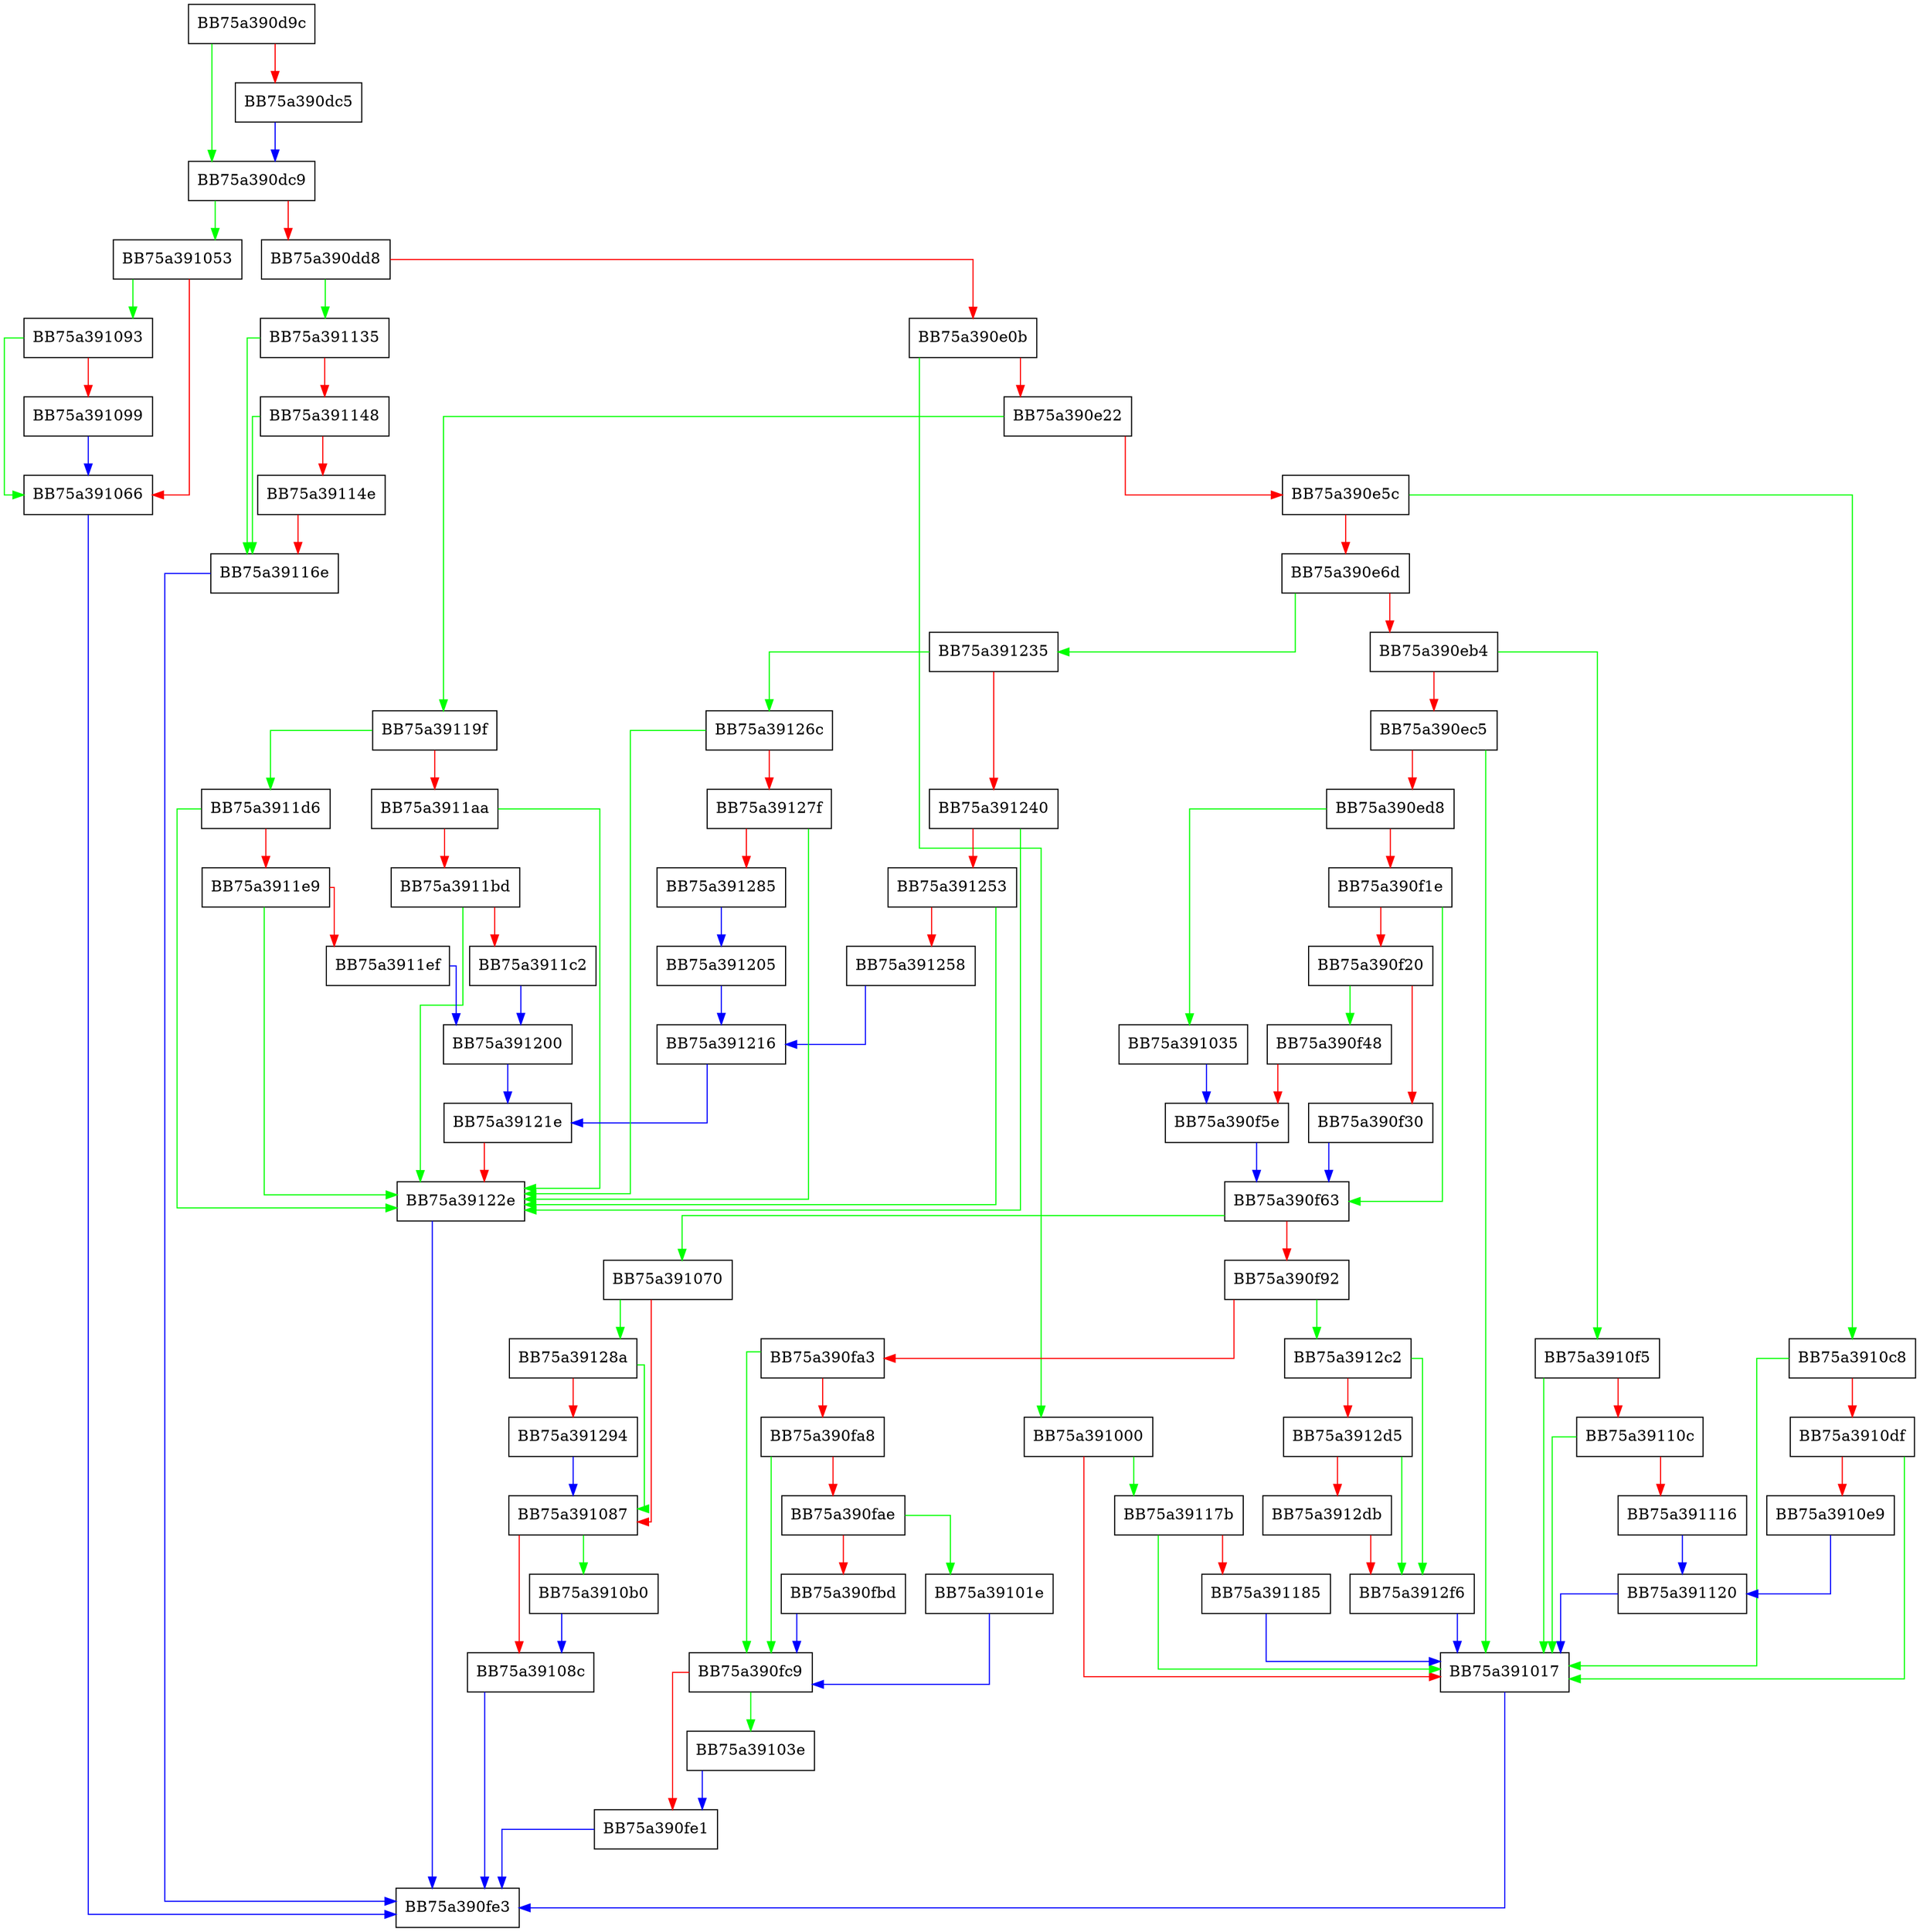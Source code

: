 digraph GetProcessStartParams {
  node [shape="box"];
  graph [splines=ortho];
  BB75a390d9c -> BB75a390dc9 [color="green"];
  BB75a390d9c -> BB75a390dc5 [color="red"];
  BB75a390dc5 -> BB75a390dc9 [color="blue"];
  BB75a390dc9 -> BB75a391053 [color="green"];
  BB75a390dc9 -> BB75a390dd8 [color="red"];
  BB75a390dd8 -> BB75a391135 [color="green"];
  BB75a390dd8 -> BB75a390e0b [color="red"];
  BB75a390e0b -> BB75a391000 [color="green"];
  BB75a390e0b -> BB75a390e22 [color="red"];
  BB75a390e22 -> BB75a39119f [color="green"];
  BB75a390e22 -> BB75a390e5c [color="red"];
  BB75a390e5c -> BB75a3910c8 [color="green"];
  BB75a390e5c -> BB75a390e6d [color="red"];
  BB75a390e6d -> BB75a391235 [color="green"];
  BB75a390e6d -> BB75a390eb4 [color="red"];
  BB75a390eb4 -> BB75a3910f5 [color="green"];
  BB75a390eb4 -> BB75a390ec5 [color="red"];
  BB75a390ec5 -> BB75a391017 [color="green"];
  BB75a390ec5 -> BB75a390ed8 [color="red"];
  BB75a390ed8 -> BB75a391035 [color="green"];
  BB75a390ed8 -> BB75a390f1e [color="red"];
  BB75a390f1e -> BB75a390f63 [color="green"];
  BB75a390f1e -> BB75a390f20 [color="red"];
  BB75a390f20 -> BB75a390f48 [color="green"];
  BB75a390f20 -> BB75a390f30 [color="red"];
  BB75a390f30 -> BB75a390f63 [color="blue"];
  BB75a390f48 -> BB75a390f5e [color="red"];
  BB75a390f5e -> BB75a390f63 [color="blue"];
  BB75a390f63 -> BB75a391070 [color="green"];
  BB75a390f63 -> BB75a390f92 [color="red"];
  BB75a390f92 -> BB75a3912c2 [color="green"];
  BB75a390f92 -> BB75a390fa3 [color="red"];
  BB75a390fa3 -> BB75a390fc9 [color="green"];
  BB75a390fa3 -> BB75a390fa8 [color="red"];
  BB75a390fa8 -> BB75a390fc9 [color="green"];
  BB75a390fa8 -> BB75a390fae [color="red"];
  BB75a390fae -> BB75a39101e [color="green"];
  BB75a390fae -> BB75a390fbd [color="red"];
  BB75a390fbd -> BB75a390fc9 [color="blue"];
  BB75a390fc9 -> BB75a39103e [color="green"];
  BB75a390fc9 -> BB75a390fe1 [color="red"];
  BB75a390fe1 -> BB75a390fe3 [color="blue"];
  BB75a391000 -> BB75a39117b [color="green"];
  BB75a391000 -> BB75a391017 [color="red"];
  BB75a391017 -> BB75a390fe3 [color="blue"];
  BB75a39101e -> BB75a390fc9 [color="blue"];
  BB75a391035 -> BB75a390f5e [color="blue"];
  BB75a39103e -> BB75a390fe1 [color="blue"];
  BB75a391053 -> BB75a391093 [color="green"];
  BB75a391053 -> BB75a391066 [color="red"];
  BB75a391066 -> BB75a390fe3 [color="blue"];
  BB75a391070 -> BB75a39128a [color="green"];
  BB75a391070 -> BB75a391087 [color="red"];
  BB75a391087 -> BB75a3910b0 [color="green"];
  BB75a391087 -> BB75a39108c [color="red"];
  BB75a39108c -> BB75a390fe3 [color="blue"];
  BB75a391093 -> BB75a391066 [color="green"];
  BB75a391093 -> BB75a391099 [color="red"];
  BB75a391099 -> BB75a391066 [color="blue"];
  BB75a3910b0 -> BB75a39108c [color="blue"];
  BB75a3910c8 -> BB75a391017 [color="green"];
  BB75a3910c8 -> BB75a3910df [color="red"];
  BB75a3910df -> BB75a391017 [color="green"];
  BB75a3910df -> BB75a3910e9 [color="red"];
  BB75a3910e9 -> BB75a391120 [color="blue"];
  BB75a3910f5 -> BB75a391017 [color="green"];
  BB75a3910f5 -> BB75a39110c [color="red"];
  BB75a39110c -> BB75a391017 [color="green"];
  BB75a39110c -> BB75a391116 [color="red"];
  BB75a391116 -> BB75a391120 [color="blue"];
  BB75a391120 -> BB75a391017 [color="blue"];
  BB75a391135 -> BB75a39116e [color="green"];
  BB75a391135 -> BB75a391148 [color="red"];
  BB75a391148 -> BB75a39116e [color="green"];
  BB75a391148 -> BB75a39114e [color="red"];
  BB75a39114e -> BB75a39116e [color="red"];
  BB75a39116e -> BB75a390fe3 [color="blue"];
  BB75a39117b -> BB75a391017 [color="green"];
  BB75a39117b -> BB75a391185 [color="red"];
  BB75a391185 -> BB75a391017 [color="blue"];
  BB75a39119f -> BB75a3911d6 [color="green"];
  BB75a39119f -> BB75a3911aa [color="red"];
  BB75a3911aa -> BB75a39122e [color="green"];
  BB75a3911aa -> BB75a3911bd [color="red"];
  BB75a3911bd -> BB75a39122e [color="green"];
  BB75a3911bd -> BB75a3911c2 [color="red"];
  BB75a3911c2 -> BB75a391200 [color="blue"];
  BB75a3911d6 -> BB75a39122e [color="green"];
  BB75a3911d6 -> BB75a3911e9 [color="red"];
  BB75a3911e9 -> BB75a39122e [color="green"];
  BB75a3911e9 -> BB75a3911ef [color="red"];
  BB75a3911ef -> BB75a391200 [color="blue"];
  BB75a391200 -> BB75a39121e [color="blue"];
  BB75a391205 -> BB75a391216 [color="blue"];
  BB75a391216 -> BB75a39121e [color="blue"];
  BB75a39121e -> BB75a39122e [color="red"];
  BB75a39122e -> BB75a390fe3 [color="blue"];
  BB75a391235 -> BB75a39126c [color="green"];
  BB75a391235 -> BB75a391240 [color="red"];
  BB75a391240 -> BB75a39122e [color="green"];
  BB75a391240 -> BB75a391253 [color="red"];
  BB75a391253 -> BB75a39122e [color="green"];
  BB75a391253 -> BB75a391258 [color="red"];
  BB75a391258 -> BB75a391216 [color="blue"];
  BB75a39126c -> BB75a39122e [color="green"];
  BB75a39126c -> BB75a39127f [color="red"];
  BB75a39127f -> BB75a39122e [color="green"];
  BB75a39127f -> BB75a391285 [color="red"];
  BB75a391285 -> BB75a391205 [color="blue"];
  BB75a39128a -> BB75a391087 [color="green"];
  BB75a39128a -> BB75a391294 [color="red"];
  BB75a391294 -> BB75a391087 [color="blue"];
  BB75a3912c2 -> BB75a3912f6 [color="green"];
  BB75a3912c2 -> BB75a3912d5 [color="red"];
  BB75a3912d5 -> BB75a3912f6 [color="green"];
  BB75a3912d5 -> BB75a3912db [color="red"];
  BB75a3912db -> BB75a3912f6 [color="red"];
  BB75a3912f6 -> BB75a391017 [color="blue"];
}